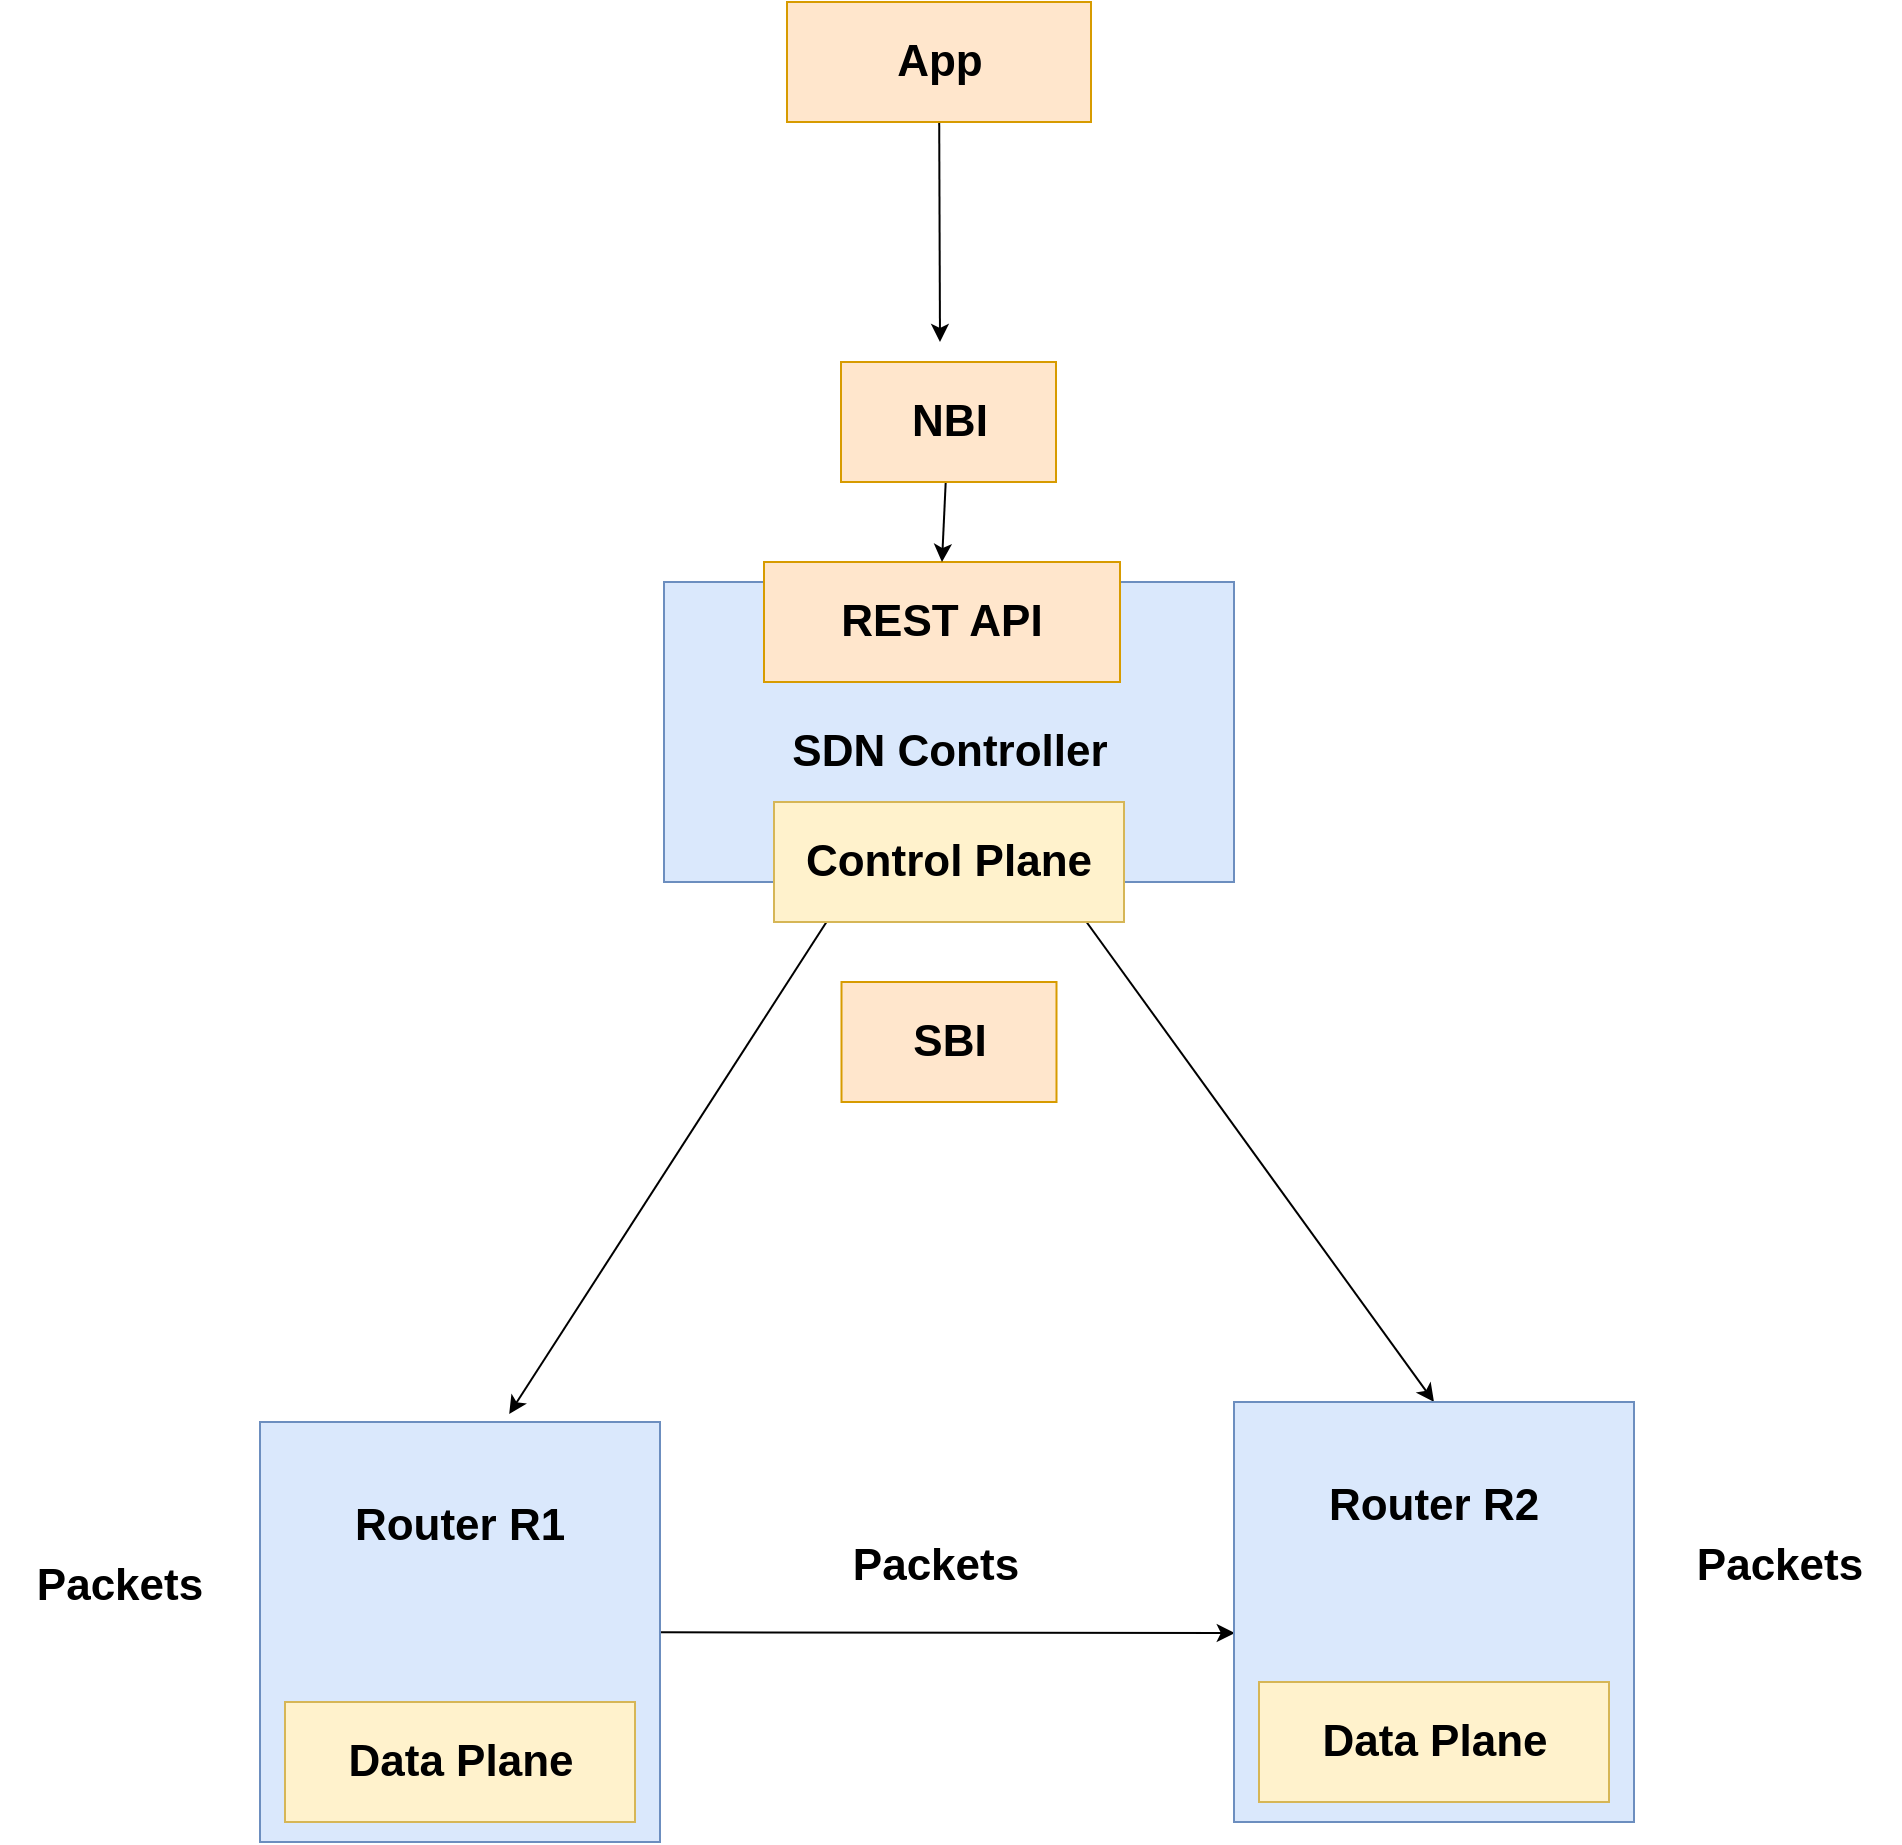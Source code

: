 <mxfile>
    <diagram id="JDJ5R1kT7n7Ux1i4ijvB" name="Page-1">
        <mxGraphModel dx="1397" dy="1129" grid="1" gridSize="10" guides="1" tooltips="1" connect="1" arrows="1" fold="1" page="1" pageScale="1" pageWidth="1169" pageHeight="827" math="0" shadow="0">
            <root>
                <mxCell id="0"/>
                <mxCell id="1" parent="0"/>
                <mxCell id="24" style="edgeStyle=none;html=1;fontSize=22;" edge="1" parent="1" source="2">
                    <mxGeometry relative="1" as="geometry">
                        <mxPoint x="580" y="250" as="targetPoint"/>
                    </mxGeometry>
                </mxCell>
                <mxCell id="2" value="App" style="whiteSpace=wrap;html=1;fontSize=22;fontStyle=1;fillColor=#ffe6cc;strokeColor=#d79b00;" vertex="1" parent="1">
                    <mxGeometry x="503.5" y="80" width="152" height="60" as="geometry"/>
                </mxCell>
                <mxCell id="17" style="edgeStyle=none;html=1;entryX=0.623;entryY=-0.019;entryDx=0;entryDy=0;entryPerimeter=0;fontSize=22;" edge="1" parent="1" source="3" target="10">
                    <mxGeometry relative="1" as="geometry"/>
                </mxCell>
                <mxCell id="18" style="edgeStyle=none;html=1;entryX=0.5;entryY=0;entryDx=0;entryDy=0;fontSize=22;" edge="1" parent="1" source="3" target="14">
                    <mxGeometry relative="1" as="geometry"/>
                </mxCell>
                <mxCell id="3" value="" style="whiteSpace=wrap;html=1;fontSize=22;fontStyle=1;fillColor=#dae8fc;strokeColor=#6c8ebf;" vertex="1" parent="1">
                    <mxGeometry x="442" y="370" width="285" height="150" as="geometry"/>
                </mxCell>
                <mxCell id="4" value="REST API" style="whiteSpace=wrap;html=1;fontSize=22;fontStyle=1;fillColor=#ffe6cc;strokeColor=#d79b00;" vertex="1" parent="1">
                    <mxGeometry x="492" y="360" width="178" height="60" as="geometry"/>
                </mxCell>
                <mxCell id="6" value="SDN Controller" style="text;strokeColor=none;align=center;fillColor=none;html=1;verticalAlign=middle;whiteSpace=wrap;rounded=0;fontSize=22;fontStyle=1" vertex="1" parent="1">
                    <mxGeometry x="454.5" y="440" width="260" height="30" as="geometry"/>
                </mxCell>
                <mxCell id="7" value="SBI" style="whiteSpace=wrap;html=1;fontSize=22;fontStyle=1;fillColor=#ffe6cc;strokeColor=#d79b00;" vertex="1" parent="1">
                    <mxGeometry x="530.75" y="570" width="107.5" height="60" as="geometry"/>
                </mxCell>
                <mxCell id="25" style="edgeStyle=none;html=1;entryX=0.5;entryY=0;entryDx=0;entryDy=0;fontSize=22;" edge="1" parent="1" source="8" target="4">
                    <mxGeometry relative="1" as="geometry"/>
                </mxCell>
                <mxCell id="8" value="NBI" style="whiteSpace=wrap;html=1;fontSize=22;fontStyle=1;fillColor=#ffe6cc;strokeColor=#d79b00;" vertex="1" parent="1">
                    <mxGeometry x="530.5" y="260" width="107.5" height="60" as="geometry"/>
                </mxCell>
                <mxCell id="9" value="Control Plane" style="whiteSpace=wrap;html=1;fontSize=22;fontStyle=1;fillColor=#fff2cc;strokeColor=#d6b656;" vertex="1" parent="1">
                    <mxGeometry x="497" y="480" width="175" height="60" as="geometry"/>
                </mxCell>
                <mxCell id="19" style="edgeStyle=none;html=1;fontSize=22;entryX=0.002;entryY=0.55;entryDx=0;entryDy=0;entryPerimeter=0;" edge="1" parent="1" source="10" target="14">
                    <mxGeometry relative="1" as="geometry">
                        <mxPoint x="710" y="895" as="targetPoint"/>
                    </mxGeometry>
                </mxCell>
                <mxCell id="10" value="" style="whiteSpace=wrap;html=1;fontSize=22;fillColor=#dae8fc;strokeColor=#6c8ebf;" vertex="1" parent="1">
                    <mxGeometry x="240" y="790" width="200" height="210" as="geometry"/>
                </mxCell>
                <mxCell id="12" value="Data Plane" style="whiteSpace=wrap;html=1;fontSize=22;fontStyle=1;fillColor=#fff2cc;strokeColor=#d6b656;" vertex="1" parent="1">
                    <mxGeometry x="252.5" y="930" width="175" height="60" as="geometry"/>
                </mxCell>
                <mxCell id="13" value="Router R1" style="text;strokeColor=none;align=center;fillColor=none;html=1;verticalAlign=middle;whiteSpace=wrap;rounded=0;fontSize=22;fontStyle=1" vertex="1" parent="1">
                    <mxGeometry x="260" y="827" width="160" height="30" as="geometry"/>
                </mxCell>
                <mxCell id="14" value="" style="whiteSpace=wrap;html=1;fontSize=22;fillColor=#dae8fc;strokeColor=#6c8ebf;" vertex="1" parent="1">
                    <mxGeometry x="727" y="780" width="200" height="210" as="geometry"/>
                </mxCell>
                <mxCell id="15" value="Data Plane" style="whiteSpace=wrap;html=1;fontSize=22;fontStyle=1;fillColor=#fff2cc;strokeColor=#d6b656;" vertex="1" parent="1">
                    <mxGeometry x="739.5" y="920" width="175" height="60" as="geometry"/>
                </mxCell>
                <mxCell id="16" value="Router R2" style="text;strokeColor=none;align=center;fillColor=none;html=1;verticalAlign=middle;whiteSpace=wrap;rounded=0;fontSize=22;fontStyle=1" vertex="1" parent="1">
                    <mxGeometry x="747" y="817" width="160" height="30" as="geometry"/>
                </mxCell>
                <mxCell id="20" value="Packets" style="text;strokeColor=none;align=center;fillColor=none;html=1;verticalAlign=middle;whiteSpace=wrap;rounded=0;fontSize=22;fontStyle=1" vertex="1" parent="1">
                    <mxGeometry x="518" y="847" width="120" height="30" as="geometry"/>
                </mxCell>
                <mxCell id="21" value="Packets" style="text;strokeColor=none;align=center;fillColor=none;html=1;verticalAlign=middle;whiteSpace=wrap;rounded=0;fontSize=22;fontStyle=1" vertex="1" parent="1">
                    <mxGeometry x="110" y="857" width="120" height="30" as="geometry"/>
                </mxCell>
                <mxCell id="22" value="Packets" style="text;strokeColor=none;align=center;fillColor=none;html=1;verticalAlign=middle;whiteSpace=wrap;rounded=0;fontSize=22;fontStyle=1" vertex="1" parent="1">
                    <mxGeometry x="940" y="847" width="120" height="30" as="geometry"/>
                </mxCell>
            </root>
        </mxGraphModel>
    </diagram>
</mxfile>